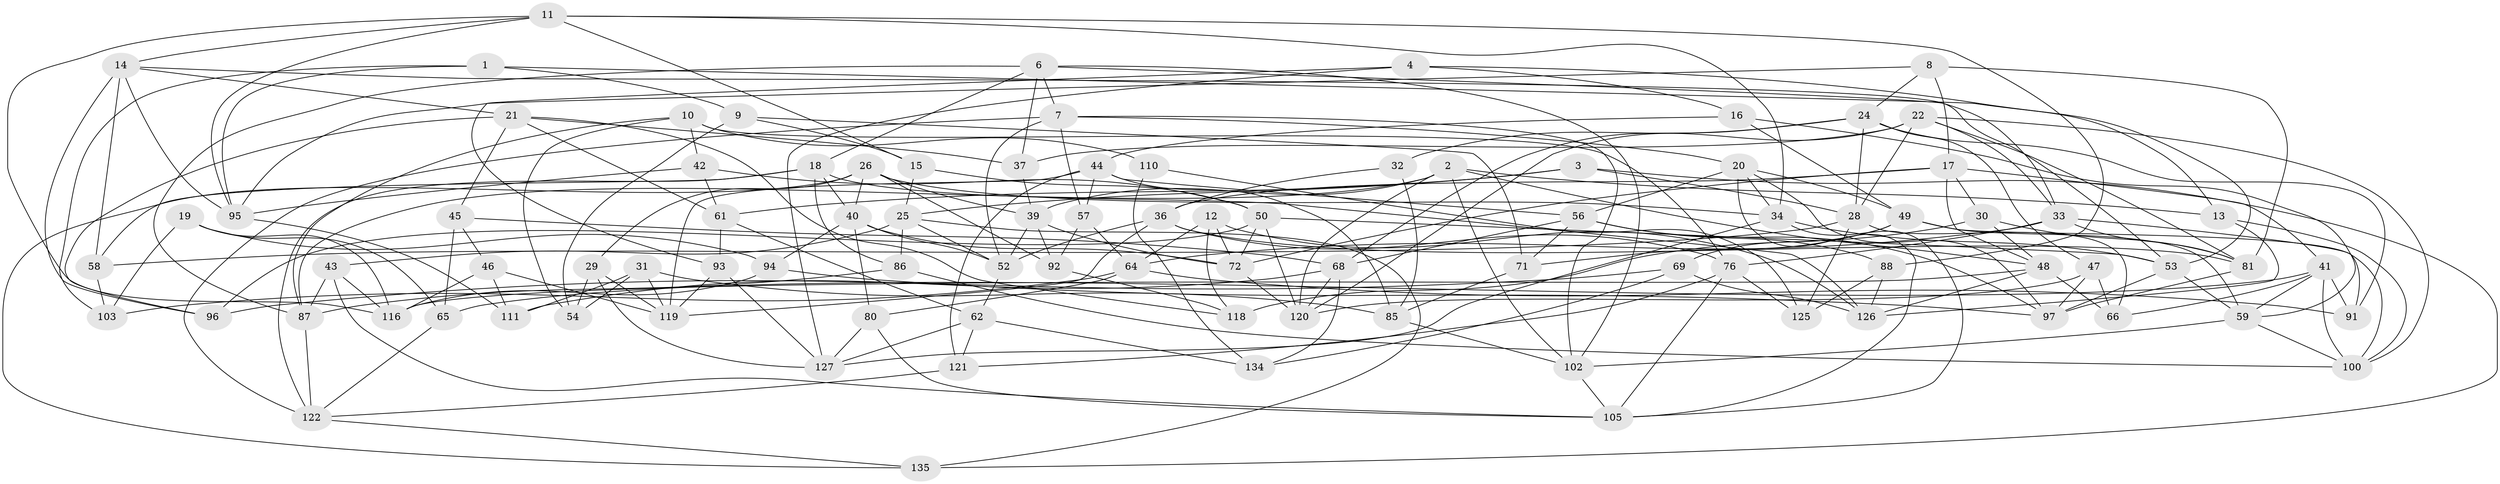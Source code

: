 // Generated by graph-tools (version 1.1) at 2025/52/02/27/25 19:52:32]
// undirected, 92 vertices, 230 edges
graph export_dot {
graph [start="1"]
  node [color=gray90,style=filled];
  1;
  2 [super="+5"];
  3;
  4;
  6 [super="+113"];
  7 [super="+38"];
  8;
  9;
  10 [super="+131"];
  11 [super="+140"];
  12;
  13;
  14 [super="+108"];
  15;
  16;
  17 [super="+82"];
  18 [super="+79"];
  19;
  20 [super="+23"];
  21 [super="+73"];
  22 [super="+89"];
  24 [super="+27"];
  25 [super="+75"];
  26 [super="+35"];
  28 [super="+55"];
  29;
  30;
  31;
  32;
  33 [super="+77"];
  34 [super="+84"];
  36 [super="+60"];
  37;
  39 [super="+74"];
  40 [super="+107"];
  41 [super="+51"];
  42;
  43;
  44 [super="+124"];
  45;
  46;
  47;
  48 [super="+70"];
  49 [super="+83"];
  50 [super="+106"];
  52 [super="+114"];
  53 [super="+90"];
  54;
  56 [super="+63"];
  57;
  58;
  59 [super="+129"];
  61 [super="+67"];
  62 [super="+112"];
  64 [super="+78"];
  65;
  66;
  68 [super="+115"];
  69;
  71;
  72 [super="+109"];
  76 [super="+101"];
  80;
  81 [super="+98"];
  85 [super="+139"];
  86;
  87 [super="+104"];
  88;
  91;
  92;
  93;
  94;
  95 [super="+123"];
  96;
  97 [super="+99"];
  100 [super="+132"];
  102 [super="+141"];
  103;
  105 [super="+117"];
  110;
  111;
  116 [super="+128"];
  118;
  119 [super="+138"];
  120 [super="+136"];
  121;
  122 [super="+133"];
  125;
  126 [super="+130"];
  127 [super="+137"];
  134;
  135;
  1 -- 9;
  1 -- 95;
  1 -- 103;
  1 -- 13;
  2 -- 13;
  2 -- 120;
  2 -- 102;
  2 -- 87;
  2 -- 39;
  2 -- 48;
  3 -- 61;
  3 -- 28;
  3 -- 135;
  3 -- 25;
  4 -- 127;
  4 -- 16;
  4 -- 53;
  4 -- 93;
  6 -- 37;
  6 -- 18;
  6 -- 87;
  6 -- 102;
  6 -- 33;
  6 -- 7;
  7 -- 57;
  7 -- 102;
  7 -- 52;
  7 -- 20;
  7 -- 122;
  8 -- 81;
  8 -- 24;
  8 -- 17;
  8 -- 95;
  9 -- 71;
  9 -- 54;
  9 -- 15;
  10 -- 110 [weight=2];
  10 -- 76;
  10 -- 54;
  10 -- 42;
  10 -- 87;
  11 -- 15;
  11 -- 88;
  11 -- 116;
  11 -- 95;
  11 -- 14;
  11 -- 34;
  12 -- 126;
  12 -- 64;
  12 -- 118;
  12 -- 72;
  13 -- 100;
  13 -- 126;
  14 -- 96;
  14 -- 58;
  14 -- 21;
  14 -- 95;
  14 -- 53;
  15 -- 25;
  15 -- 50;
  16 -- 49;
  16 -- 59;
  16 -- 44;
  17 -- 41;
  17 -- 72;
  17 -- 48;
  17 -- 36;
  17 -- 30;
  18 -- 86;
  18 -- 58;
  18 -- 122;
  18 -- 40;
  18 -- 126;
  19 -- 65;
  19 -- 103;
  19 -- 94;
  19 -- 116;
  20 -- 105;
  20 -- 49;
  20 -- 56;
  20 -- 34;
  20 -- 97;
  21 -- 118;
  21 -- 45;
  21 -- 96;
  21 -- 37;
  21 -- 61;
  22 -- 120;
  22 -- 81;
  22 -- 33;
  22 -- 37;
  22 -- 28;
  22 -- 100;
  24 -- 47;
  24 -- 91;
  24 -- 32;
  24 -- 68;
  24 -- 28;
  25 -- 86;
  25 -- 135;
  25 -- 52;
  25 -- 43;
  26 -- 92;
  26 -- 40;
  26 -- 29;
  26 -- 135;
  26 -- 39;
  26 -- 34;
  28 -- 58;
  28 -- 66;
  28 -- 125;
  29 -- 54;
  29 -- 127;
  29 -- 119;
  30 -- 81;
  30 -- 118;
  30 -- 48;
  31 -- 85;
  31 -- 54;
  31 -- 111;
  31 -- 119;
  32 -- 85 [weight=2];
  32 -- 36;
  33 -- 81;
  33 -- 64;
  33 -- 91;
  33 -- 76;
  34 -- 127;
  34 -- 53;
  34 -- 105;
  36 -- 76;
  36 -- 119;
  36 -- 81;
  36 -- 52;
  37 -- 39;
  39 -- 92;
  39 -- 72;
  39 -- 52;
  40 -- 94;
  40 -- 52;
  40 -- 80;
  40 -- 72;
  41 -- 65;
  41 -- 91;
  41 -- 66;
  41 -- 59;
  41 -- 100;
  42 -- 95;
  42 -- 50;
  42 -- 61;
  43 -- 105;
  43 -- 87;
  43 -- 116;
  44 -- 121;
  44 -- 57;
  44 -- 85;
  44 -- 119;
  44 -- 56;
  45 -- 46;
  45 -- 65;
  45 -- 68;
  46 -- 111;
  46 -- 116;
  46 -- 119;
  47 -- 66;
  47 -- 120;
  47 -- 97;
  48 -- 116;
  48 -- 66;
  48 -- 126;
  49 -- 100;
  49 -- 71;
  49 -- 59;
  49 -- 69;
  50 -- 96;
  50 -- 72;
  50 -- 120;
  50 -- 53;
  52 -- 62;
  53 -- 97;
  53 -- 59;
  56 -- 88;
  56 -- 97;
  56 -- 71;
  56 -- 68;
  57 -- 92;
  57 -- 64;
  58 -- 103;
  59 -- 100;
  59 -- 102;
  61 -- 93;
  61 -- 62 [weight=2];
  62 -- 134;
  62 -- 121;
  62 -- 127;
  64 -- 80;
  64 -- 91;
  64 -- 103;
  65 -- 122;
  68 -- 134;
  68 -- 120;
  68 -- 111;
  69 -- 134;
  69 -- 96;
  69 -- 126;
  71 -- 85;
  72 -- 120;
  76 -- 105;
  76 -- 121;
  76 -- 125;
  80 -- 127;
  80 -- 105;
  81 -- 97;
  85 -- 102;
  86 -- 87;
  86 -- 100;
  87 -- 122;
  88 -- 126;
  88 -- 125;
  92 -- 118;
  93 -- 119;
  93 -- 127;
  94 -- 116;
  94 -- 97;
  95 -- 111;
  102 -- 105;
  110 -- 125;
  110 -- 134;
  121 -- 122;
  122 -- 135;
}
